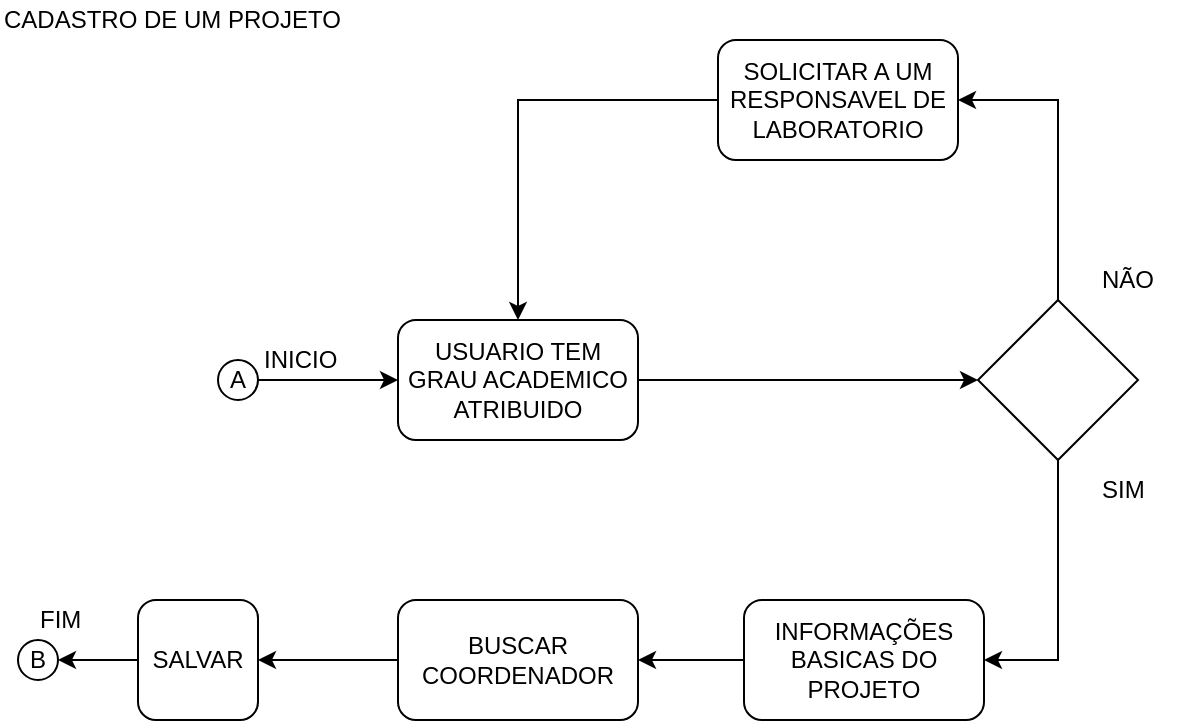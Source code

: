 <mxfile pages="1" version="11.2.4" type="device"><diagram id="84YzJndstqeRSZu82uH9" name="Page-1"><mxGraphModel dx="1019" dy="1636" grid="1" gridSize="10" guides="1" tooltips="1" connect="1" arrows="1" fold="1" page="1" pageScale="1" pageWidth="827" pageHeight="1169" math="0" shadow="0"><root><mxCell id="0"/><mxCell id="1" parent="0"/><mxCell id="oBAMcu67tF37womklCIb-3" style="edgeStyle=orthogonalEdgeStyle;rounded=0;orthogonalLoop=1;jettySize=auto;html=1;exitX=1;exitY=0.5;exitDx=0;exitDy=0;" edge="1" parent="1" source="oBAMcu67tF37womklCIb-1" target="oBAMcu67tF37womklCIb-2"><mxGeometry relative="1" as="geometry"/></mxCell><mxCell id="oBAMcu67tF37womklCIb-1" value="A" style="ellipse;whiteSpace=wrap;html=1;" vertex="1" parent="1"><mxGeometry x="150" y="100" width="20" height="20" as="geometry"/></mxCell><mxCell id="oBAMcu67tF37womklCIb-5" style="edgeStyle=orthogonalEdgeStyle;rounded=0;orthogonalLoop=1;jettySize=auto;html=1;exitX=1;exitY=0.5;exitDx=0;exitDy=0;entryX=0;entryY=0.5;entryDx=0;entryDy=0;" edge="1" parent="1" source="oBAMcu67tF37womklCIb-2" target="oBAMcu67tF37womklCIb-4"><mxGeometry relative="1" as="geometry"/></mxCell><mxCell id="oBAMcu67tF37womklCIb-2" value="USUARIO TEM GRAU ACADEMICO ATRIBUIDO" style="rounded=1;whiteSpace=wrap;html=1;" vertex="1" parent="1"><mxGeometry x="240" y="80" width="120" height="60" as="geometry"/></mxCell><mxCell id="oBAMcu67tF37womklCIb-8" style="edgeStyle=orthogonalEdgeStyle;rounded=0;orthogonalLoop=1;jettySize=auto;html=1;exitX=0.5;exitY=0;exitDx=0;exitDy=0;entryX=1;entryY=0.5;entryDx=0;entryDy=0;" edge="1" parent="1" source="oBAMcu67tF37womklCIb-4" target="oBAMcu67tF37womklCIb-7"><mxGeometry relative="1" as="geometry"/></mxCell><mxCell id="oBAMcu67tF37womklCIb-11" style="edgeStyle=orthogonalEdgeStyle;rounded=0;orthogonalLoop=1;jettySize=auto;html=1;exitX=0.5;exitY=1;exitDx=0;exitDy=0;entryX=1;entryY=0.5;entryDx=0;entryDy=0;" edge="1" parent="1" source="oBAMcu67tF37womklCIb-4" target="oBAMcu67tF37womklCIb-10"><mxGeometry relative="1" as="geometry"/></mxCell><mxCell id="oBAMcu67tF37womklCIb-4" value="" style="rhombus;whiteSpace=wrap;html=1;" vertex="1" parent="1"><mxGeometry x="530" y="70" width="80" height="80" as="geometry"/></mxCell><mxCell id="oBAMcu67tF37womklCIb-6" value="NÃO" style="text;html=1;resizable=0;points=[];autosize=1;align=left;verticalAlign=top;spacingTop=-4;" vertex="1" parent="1"><mxGeometry x="590" y="50" width="40" height="10" as="geometry"/></mxCell><mxCell id="oBAMcu67tF37womklCIb-9" style="edgeStyle=orthogonalEdgeStyle;rounded=0;orthogonalLoop=1;jettySize=auto;html=1;exitX=0;exitY=0.5;exitDx=0;exitDy=0;entryX=0.5;entryY=0;entryDx=0;entryDy=0;" edge="1" parent="1" source="oBAMcu67tF37womklCIb-7" target="oBAMcu67tF37womklCIb-2"><mxGeometry relative="1" as="geometry"/></mxCell><mxCell id="oBAMcu67tF37womklCIb-7" value="SOLICITAR A UM RESPONSAVEL DE LABORATORIO" style="rounded=1;whiteSpace=wrap;html=1;" vertex="1" parent="1"><mxGeometry x="400" y="-60" width="120" height="60" as="geometry"/></mxCell><mxCell id="oBAMcu67tF37womklCIb-13" style="edgeStyle=orthogonalEdgeStyle;rounded=0;orthogonalLoop=1;jettySize=auto;html=1;exitX=0;exitY=0.5;exitDx=0;exitDy=0;entryX=1;entryY=0.5;entryDx=0;entryDy=0;" edge="1" parent="1" source="oBAMcu67tF37womklCIb-10" target="oBAMcu67tF37womklCIb-12"><mxGeometry relative="1" as="geometry"/></mxCell><mxCell id="oBAMcu67tF37womklCIb-10" value="INFORMAÇÕES BASICAS DO PROJETO" style="rounded=1;whiteSpace=wrap;html=1;" vertex="1" parent="1"><mxGeometry x="413" y="220" width="120" height="60" as="geometry"/></mxCell><mxCell id="oBAMcu67tF37womklCIb-16" style="edgeStyle=orthogonalEdgeStyle;rounded=0;orthogonalLoop=1;jettySize=auto;html=1;exitX=0;exitY=0.5;exitDx=0;exitDy=0;" edge="1" parent="1" source="oBAMcu67tF37womklCIb-12"><mxGeometry relative="1" as="geometry"><mxPoint x="170" y="250" as="targetPoint"/></mxGeometry></mxCell><mxCell id="oBAMcu67tF37womklCIb-12" value="BUSCAR COORDENADOR" style="rounded=1;whiteSpace=wrap;html=1;" vertex="1" parent="1"><mxGeometry x="240" y="220" width="120" height="60" as="geometry"/></mxCell><mxCell id="oBAMcu67tF37womklCIb-14" value="SIM" style="text;html=1;resizable=0;points=[];autosize=1;align=left;verticalAlign=top;spacingTop=-4;" vertex="1" parent="1"><mxGeometry x="590" y="155" width="40" height="10" as="geometry"/></mxCell><mxCell id="oBAMcu67tF37womklCIb-20" style="edgeStyle=orthogonalEdgeStyle;rounded=0;orthogonalLoop=1;jettySize=auto;html=1;exitX=0;exitY=0.5;exitDx=0;exitDy=0;entryX=1;entryY=0.5;entryDx=0;entryDy=0;" edge="1" parent="1" source="oBAMcu67tF37womklCIb-18" target="oBAMcu67tF37womklCIb-19"><mxGeometry relative="1" as="geometry"/></mxCell><mxCell id="oBAMcu67tF37womklCIb-18" value="SALVAR" style="rounded=1;whiteSpace=wrap;html=1;" vertex="1" parent="1"><mxGeometry x="110" y="220" width="60" height="60" as="geometry"/></mxCell><mxCell id="oBAMcu67tF37womklCIb-19" value="B" style="ellipse;whiteSpace=wrap;html=1;" vertex="1" parent="1"><mxGeometry x="50" y="240" width="20" height="20" as="geometry"/></mxCell><mxCell id="oBAMcu67tF37womklCIb-21" value="FIM" style="text;html=1;resizable=0;points=[];autosize=1;align=left;verticalAlign=top;spacingTop=-4;" vertex="1" parent="1"><mxGeometry x="59" y="220" width="40" height="10" as="geometry"/></mxCell><mxCell id="oBAMcu67tF37womklCIb-22" value="INICIO" style="text;html=1;resizable=0;points=[];autosize=1;align=left;verticalAlign=top;spacingTop=-4;" vertex="1" parent="1"><mxGeometry x="171" y="90" width="50" height="10" as="geometry"/></mxCell><mxCell id="oBAMcu67tF37womklCIb-24" value="CADASTRO DE UM PROJETO" style="text;html=1;resizable=0;points=[];autosize=1;align=left;verticalAlign=top;spacingTop=-4;" vertex="1" parent="1"><mxGeometry x="41" y="-80" width="180" height="10" as="geometry"/></mxCell></root></mxGraphModel></diagram></mxfile>